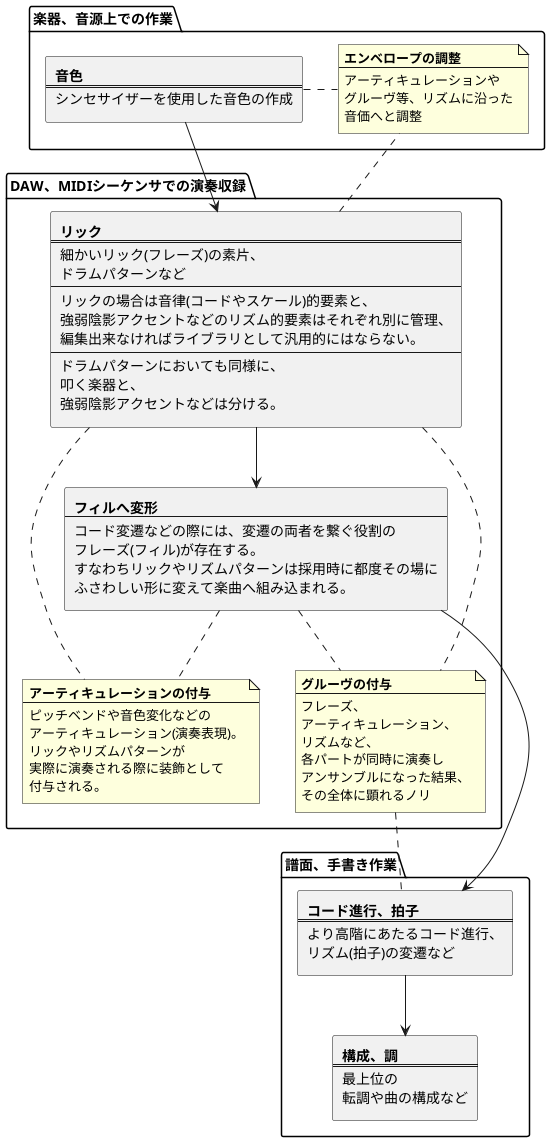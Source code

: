 @startuml

folder 楽器、音源上での作業 {
    rectangle r1 [
        <b>音色</b>
        ====
        シンセサイザーを使用した音色の作成
    ]

    note as n1 
        <b>エンベロープの調整</b>
        ----
        アーティキュレーションや
        グルーヴ等、リズムに沿った
        音価へと調整
    end note
    

    r1 .right. n1
}


folder DAW、MIDIシーケンサでの演奏収録 {
    rectangle r2 [
        <b>リック</b>
        ====
        細かいリック(フレーズ)の素片、
        ドラムパターンなど
        ----
        リックの場合は音律(コードやスケール)的要素と、
        強弱陰影アクセントなどのリズム的要素はそれぞれ別に管理、
        編集出来なければライブラリとして汎用的にはならない。
        ----
        ドラムパターンにおいても同様に、
        叩く楽器と、
        強弱陰影アクセントなどは分ける。
    ]
    note as n2
        <b>アーティキュレーションの付与</b>
        ----
        ピッチベンドや音色変化などの
        アーティキュレーション(演奏表現)。
        リックやリズムパターンが
        実際に演奏される際に装飾として
        付与される。
    end note

    rectangle r3 [
        <b>フィルへ変形</b>
        ----
        コード変遷などの際には、変遷の両者を繋ぐ役割の
        フレーズ(フィル)が存在する。
        すなわちリックやリズムパターンは採用時に都度その場に
        ふさわしい形に変えて楽曲へ組み込まれる。
    ]

    note as n3
        <b>グルーヴの付与</b>
        ----
        フレーズ、
        アーティキュレーション、
        リズムなど、
        各パートが同時に演奏し
        アンサンブルになった結果、
        その全体に顕れるノリ
    end note

    n1 .up. r2
    r2 .. n2
    r3 .. n2

}

folder 譜面、手書き作業 {

    rectangle r4 [
        <b>コード進行、拍子</b>
        ====
        より高階にあたるコード進行、
        リズム(拍子)の変遷など
    ]

    rectangle r5 [
        <b>構成、調</b>
        ====
        最上位の
        転調や曲の構成など
    ]
}

r2 .. n3
r3 .. n3





r1 --> r2
r2 --> r3
r3 -down-> r4
n3 .down. r4
r4 --> r5




@enduml

